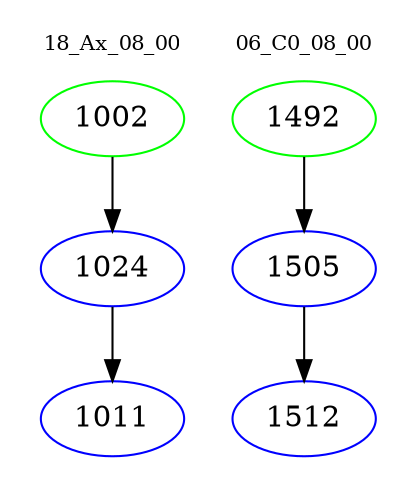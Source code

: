 digraph{
subgraph cluster_0 {
color = white
label = "18_Ax_08_00";
fontsize=10;
T0_1002 [label="1002", color="green"]
T0_1002 -> T0_1024 [color="black"]
T0_1024 [label="1024", color="blue"]
T0_1024 -> T0_1011 [color="black"]
T0_1011 [label="1011", color="blue"]
}
subgraph cluster_1 {
color = white
label = "06_C0_08_00";
fontsize=10;
T1_1492 [label="1492", color="green"]
T1_1492 -> T1_1505 [color="black"]
T1_1505 [label="1505", color="blue"]
T1_1505 -> T1_1512 [color="black"]
T1_1512 [label="1512", color="blue"]
}
}
